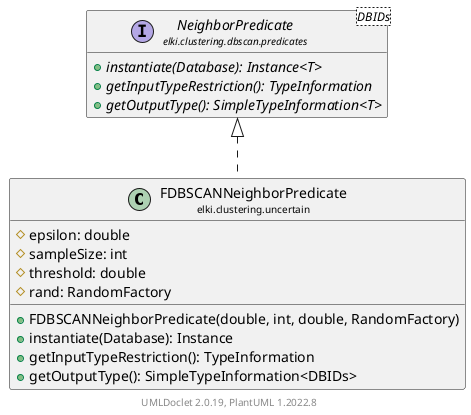 @startuml
    remove .*\.(Instance|Par|Parameterizer|Factory)$
    set namespaceSeparator none
    hide empty fields
    hide empty methods

    class "<size:14>FDBSCANNeighborPredicate\n<size:10>elki.clustering.uncertain" as elki.clustering.uncertain.FDBSCANNeighborPredicate [[FDBSCANNeighborPredicate.html]] {
        #epsilon: double
        #sampleSize: int
        #threshold: double
        #rand: RandomFactory
        +FDBSCANNeighborPredicate(double, int, double, RandomFactory)
        +instantiate(Database): Instance
        +getInputTypeRestriction(): TypeInformation
        +getOutputType(): SimpleTypeInformation<DBIDs>
    }

    interface "<size:14>NeighborPredicate\n<size:10>elki.clustering.dbscan.predicates" as elki.clustering.dbscan.predicates.NeighborPredicate<DBIDs> [[../dbscan/predicates/NeighborPredicate.html]] {
        {abstract} +instantiate(Database): Instance<T>
        {abstract} +getInputTypeRestriction(): TypeInformation
        {abstract} +getOutputType(): SimpleTypeInformation<T>
    }
    class "<size:14>FDBSCANNeighborPredicate.Instance\n<size:10>elki.clustering.uncertain" as elki.clustering.uncertain.FDBSCANNeighborPredicate.Instance [[FDBSCANNeighborPredicate.Instance.html]]
    class "<size:14>FDBSCANNeighborPredicate.Par\n<size:10>elki.clustering.uncertain" as elki.clustering.uncertain.FDBSCANNeighborPredicate.Par [[FDBSCANNeighborPredicate.Par.html]]

    elki.clustering.dbscan.predicates.NeighborPredicate <|.. elki.clustering.uncertain.FDBSCANNeighborPredicate
    elki.clustering.uncertain.FDBSCANNeighborPredicate +-- elki.clustering.uncertain.FDBSCANNeighborPredicate.Instance
    elki.clustering.uncertain.FDBSCANNeighborPredicate +-- elki.clustering.uncertain.FDBSCANNeighborPredicate.Par

    center footer UMLDoclet 2.0.19, PlantUML 1.2022.8
@enduml

